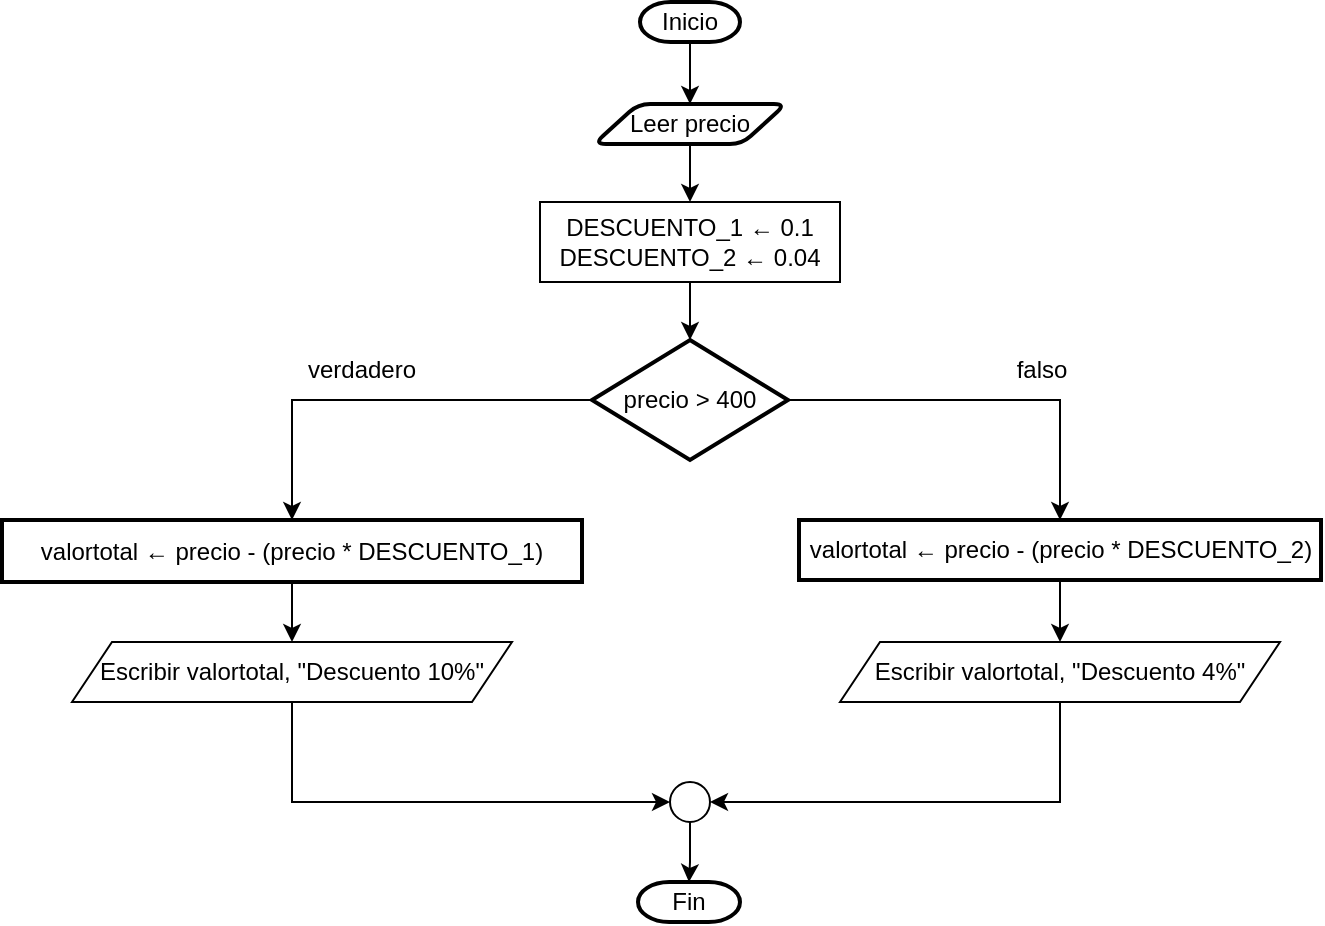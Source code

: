 <mxfile version="15.8.2" type="github" pages="8">
  <diagram id="RfkVHlgcbRhezkkKAwWq" name="Page-1">
    <mxGraphModel dx="820" dy="512" grid="1" gridSize="10" guides="1" tooltips="1" connect="1" arrows="1" fold="1" page="1" pageScale="1" pageWidth="827" pageHeight="1169" math="0" shadow="0">
      <root>
        <mxCell id="0" />
        <mxCell id="1" parent="0" />
        <mxCell id="OfVpENuot3s2NzhBpu0S-3" value="" style="edgeStyle=orthogonalEdgeStyle;rounded=0;orthogonalLoop=1;jettySize=auto;html=1;" parent="1" source="OfVpENuot3s2NzhBpu0S-1" target="OfVpENuot3s2NzhBpu0S-2" edge="1">
          <mxGeometry relative="1" as="geometry" />
        </mxCell>
        <mxCell id="OfVpENuot3s2NzhBpu0S-1" value="Inicio" style="strokeWidth=2;html=1;shape=mxgraph.flowchart.terminator;whiteSpace=wrap;" parent="1" vertex="1">
          <mxGeometry x="389" y="30" width="50" height="20" as="geometry" />
        </mxCell>
        <mxCell id="OfVpENuot3s2NzhBpu0S-9" value="" style="edgeStyle=orthogonalEdgeStyle;rounded=0;orthogonalLoop=1;jettySize=auto;html=1;" parent="1" source="OfVpENuot3s2NzhBpu0S-2" target="OfVpENuot3s2NzhBpu0S-8" edge="1">
          <mxGeometry relative="1" as="geometry" />
        </mxCell>
        <mxCell id="OfVpENuot3s2NzhBpu0S-2" value="Leer precio" style="shape=parallelogram;html=1;strokeWidth=2;perimeter=parallelogramPerimeter;whiteSpace=wrap;rounded=1;arcSize=12;size=0.23;" parent="1" vertex="1">
          <mxGeometry x="366" y="81" width="96" height="20" as="geometry" />
        </mxCell>
        <mxCell id="OfVpENuot3s2NzhBpu0S-14" value="" style="edgeStyle=orthogonalEdgeStyle;rounded=0;orthogonalLoop=1;jettySize=auto;html=1;" parent="1" source="OfVpENuot3s2NzhBpu0S-4" target="OfVpENuot3s2NzhBpu0S-13" edge="1">
          <mxGeometry relative="1" as="geometry" />
        </mxCell>
        <mxCell id="OfVpENuot3s2NzhBpu0S-16" value="" style="edgeStyle=orthogonalEdgeStyle;rounded=0;orthogonalLoop=1;jettySize=auto;html=1;" parent="1" source="OfVpENuot3s2NzhBpu0S-4" target="OfVpENuot3s2NzhBpu0S-15" edge="1">
          <mxGeometry relative="1" as="geometry" />
        </mxCell>
        <mxCell id="OfVpENuot3s2NzhBpu0S-4" value="precio &amp;gt; 400" style="strokeWidth=2;html=1;shape=mxgraph.flowchart.decision;whiteSpace=wrap;" parent="1" vertex="1">
          <mxGeometry x="365" y="199" width="98" height="60" as="geometry" />
        </mxCell>
        <mxCell id="OfVpENuot3s2NzhBpu0S-10" value="" style="edgeStyle=orthogonalEdgeStyle;rounded=0;orthogonalLoop=1;jettySize=auto;html=1;" parent="1" source="OfVpENuot3s2NzhBpu0S-8" target="OfVpENuot3s2NzhBpu0S-4" edge="1">
          <mxGeometry relative="1" as="geometry" />
        </mxCell>
        <mxCell id="OfVpENuot3s2NzhBpu0S-8" value="DESCUENTO_1 ← 0.1&lt;br&gt;DESCUENTO_2 ← 0.04" style="rounded=0;whiteSpace=wrap;html=1;" parent="1" vertex="1">
          <mxGeometry x="339" y="130" width="150" height="40" as="geometry" />
        </mxCell>
        <mxCell id="OfVpENuot3s2NzhBpu0S-23" value="" style="edgeStyle=orthogonalEdgeStyle;rounded=0;orthogonalLoop=1;jettySize=auto;html=1;" parent="1" source="OfVpENuot3s2NzhBpu0S-13" target="OfVpENuot3s2NzhBpu0S-21" edge="1">
          <mxGeometry relative="1" as="geometry" />
        </mxCell>
        <mxCell id="OfVpENuot3s2NzhBpu0S-13" value="&lt;span style=&quot;font-family: &amp;#34;helvetica&amp;#34;&quot;&gt;valortotal ← precio - (precio * DESCUENTO_2)&lt;/span&gt;" style="whiteSpace=wrap;html=1;strokeWidth=2;" parent="1" vertex="1">
          <mxGeometry x="468.5" y="289" width="261" height="30" as="geometry" />
        </mxCell>
        <mxCell id="OfVpENuot3s2NzhBpu0S-20" value="" style="edgeStyle=orthogonalEdgeStyle;rounded=0;orthogonalLoop=1;jettySize=auto;html=1;" parent="1" source="OfVpENuot3s2NzhBpu0S-15" target="OfVpENuot3s2NzhBpu0S-17" edge="1">
          <mxGeometry relative="1" as="geometry" />
        </mxCell>
        <mxCell id="OfVpENuot3s2NzhBpu0S-15" value="&lt;span style=&quot;font-family: &amp;#34;helvetica&amp;#34;&quot;&gt;valortotal ← precio - (precio * DESCUENTO_1)&lt;/span&gt;" style="whiteSpace=wrap;html=1;strokeWidth=2;" parent="1" vertex="1">
          <mxGeometry x="70" y="289" width="290" height="31" as="geometry" />
        </mxCell>
        <mxCell id="OfVpENuot3s2NzhBpu0S-31" value="" style="edgeStyle=orthogonalEdgeStyle;rounded=0;orthogonalLoop=1;jettySize=auto;html=1;exitX=0.5;exitY=1;exitDx=0;exitDy=0;entryX=0;entryY=0.5;entryDx=0;entryDy=0;" parent="1" source="OfVpENuot3s2NzhBpu0S-17" target="OfVpENuot3s2NzhBpu0S-24" edge="1">
          <mxGeometry relative="1" as="geometry">
            <Array as="points">
              <mxPoint x="215" y="430" />
            </Array>
          </mxGeometry>
        </mxCell>
        <mxCell id="OfVpENuot3s2NzhBpu0S-17" value="Escribir valortotal, &quot;Descuento 10%&quot;" style="shape=parallelogram;perimeter=parallelogramPerimeter;whiteSpace=wrap;html=1;fixedSize=1;" parent="1" vertex="1">
          <mxGeometry x="105" y="350" width="220" height="30" as="geometry" />
        </mxCell>
        <mxCell id="OfVpENuot3s2NzhBpu0S-18" value="verdadero" style="text;html=1;strokeColor=none;fillColor=none;align=center;verticalAlign=middle;whiteSpace=wrap;rounded=0;" parent="1" vertex="1">
          <mxGeometry x="220" y="199" width="60" height="30" as="geometry" />
        </mxCell>
        <mxCell id="OfVpENuot3s2NzhBpu0S-19" value="falso" style="text;html=1;strokeColor=none;fillColor=none;align=center;verticalAlign=middle;whiteSpace=wrap;rounded=0;" parent="1" vertex="1">
          <mxGeometry x="560" y="199" width="60" height="30" as="geometry" />
        </mxCell>
        <mxCell id="OfVpENuot3s2NzhBpu0S-32" style="edgeStyle=orthogonalEdgeStyle;rounded=0;orthogonalLoop=1;jettySize=auto;html=1;entryX=1;entryY=0.5;entryDx=0;entryDy=0;exitX=0.5;exitY=1;exitDx=0;exitDy=0;" parent="1" source="OfVpENuot3s2NzhBpu0S-21" target="OfVpENuot3s2NzhBpu0S-24" edge="1">
          <mxGeometry relative="1" as="geometry">
            <mxPoint x="600" y="390" as="sourcePoint" />
            <mxPoint x="500" y="415" as="targetPoint" />
          </mxGeometry>
        </mxCell>
        <mxCell id="OfVpENuot3s2NzhBpu0S-21" value="Escribir valortotal, &quot;Descuento 4%&quot;" style="shape=parallelogram;perimeter=parallelogramPerimeter;whiteSpace=wrap;html=1;fixedSize=1;" parent="1" vertex="1">
          <mxGeometry x="489" y="350" width="220" height="30" as="geometry" />
        </mxCell>
        <mxCell id="OfVpENuot3s2NzhBpu0S-34" value="" style="edgeStyle=orthogonalEdgeStyle;rounded=0;orthogonalLoop=1;jettySize=auto;html=1;" parent="1" source="OfVpENuot3s2NzhBpu0S-24" target="OfVpENuot3s2NzhBpu0S-33" edge="1">
          <mxGeometry relative="1" as="geometry" />
        </mxCell>
        <mxCell id="OfVpENuot3s2NzhBpu0S-24" value="" style="ellipse;whiteSpace=wrap;html=1;aspect=fixed;" parent="1" vertex="1">
          <mxGeometry x="404" y="420" width="20" height="20" as="geometry" />
        </mxCell>
        <mxCell id="OfVpENuot3s2NzhBpu0S-33" value="Fin" style="strokeWidth=2;html=1;shape=mxgraph.flowchart.terminator;whiteSpace=wrap;" parent="1" vertex="1">
          <mxGeometry x="388" y="470" width="51" height="20" as="geometry" />
        </mxCell>
      </root>
    </mxGraphModel>
  </diagram>
  <diagram id="Uh5Uv9tz_IjgXb-oKCH7" name="Page-2">
    <mxGraphModel dx="536" dy="642" grid="1" gridSize="10" guides="1" tooltips="1" connect="1" arrows="1" fold="1" page="1" pageScale="1" pageWidth="827" pageHeight="1169" math="0" shadow="0">
      <root>
        <mxCell id="SMufYBVZCHLQ-_UoV49F-0" />
        <mxCell id="SMufYBVZCHLQ-_UoV49F-1" parent="SMufYBVZCHLQ-_UoV49F-0" />
        <mxCell id="0I-BFtJc8sLrHUNEU4RU-6" value="" style="edgeStyle=orthogonalEdgeStyle;rounded=0;orthogonalLoop=1;jettySize=auto;html=1;" edge="1" parent="SMufYBVZCHLQ-_UoV49F-1" source="SMufYBVZCHLQ-_UoV49F-2" target="0I-BFtJc8sLrHUNEU4RU-2">
          <mxGeometry relative="1" as="geometry" />
        </mxCell>
        <mxCell id="SMufYBVZCHLQ-_UoV49F-2" value="Inicio" style="strokeWidth=2;html=1;shape=mxgraph.flowchart.terminator;whiteSpace=wrap;" vertex="1" parent="SMufYBVZCHLQ-_UoV49F-1">
          <mxGeometry x="380" y="20" width="50" height="30" as="geometry" />
        </mxCell>
        <mxCell id="0I-BFtJc8sLrHUNEU4RU-20" value="" style="edgeStyle=orthogonalEdgeStyle;rounded=0;orthogonalLoop=1;jettySize=auto;html=1;" edge="1" parent="SMufYBVZCHLQ-_UoV49F-1" source="0I-BFtJc8sLrHUNEU4RU-0" target="0I-BFtJc8sLrHUNEU4RU-18">
          <mxGeometry relative="1" as="geometry" />
        </mxCell>
        <mxCell id="0I-BFtJc8sLrHUNEU4RU-0" value="Leer numerodepersonas" style="shape=parallelogram;html=1;strokeWidth=2;perimeter=parallelogramPerimeter;whiteSpace=wrap;rounded=1;arcSize=12;size=0.23;" vertex="1" parent="SMufYBVZCHLQ-_UoV49F-1">
          <mxGeometry x="296.25" y="150" width="217.5" height="30" as="geometry" />
        </mxCell>
        <mxCell id="0I-BFtJc8sLrHUNEU4RU-8" value="" style="edgeStyle=orthogonalEdgeStyle;rounded=0;orthogonalLoop=1;jettySize=auto;html=1;" edge="1" parent="SMufYBVZCHLQ-_UoV49F-1" source="0I-BFtJc8sLrHUNEU4RU-2" target="0I-BFtJc8sLrHUNEU4RU-0">
          <mxGeometry relative="1" as="geometry" />
        </mxCell>
        <mxCell id="0I-BFtJc8sLrHUNEU4RU-2" value="contador ← 1&lt;br&gt;edad total ← 0" style="whiteSpace=wrap;html=1;rounded=1;strokeWidth=2;arcSize=12;" vertex="1" parent="SMufYBVZCHLQ-_UoV49F-1">
          <mxGeometry x="356.25" y="80" width="97.5" height="40" as="geometry" />
        </mxCell>
        <mxCell id="0I-BFtJc8sLrHUNEU4RU-22" value="" style="edgeStyle=orthogonalEdgeStyle;rounded=0;orthogonalLoop=1;jettySize=auto;html=1;" edge="1" parent="SMufYBVZCHLQ-_UoV49F-1" source="0I-BFtJc8sLrHUNEU4RU-4" target="0I-BFtJc8sLrHUNEU4RU-10">
          <mxGeometry relative="1" as="geometry" />
        </mxCell>
        <mxCell id="0I-BFtJc8sLrHUNEU4RU-4" value="edadtotal ← edadtotal + edad&amp;nbsp;" style="whiteSpace=wrap;html=1;rounded=1;strokeWidth=2;arcSize=12;" vertex="1" parent="SMufYBVZCHLQ-_UoV49F-1">
          <mxGeometry x="317.5" y="290" width="175" height="30" as="geometry" />
        </mxCell>
        <mxCell id="0I-BFtJc8sLrHUNEU4RU-23" value="" style="edgeStyle=orthogonalEdgeStyle;rounded=0;orthogonalLoop=1;jettySize=auto;html=1;" edge="1" parent="SMufYBVZCHLQ-_UoV49F-1" source="0I-BFtJc8sLrHUNEU4RU-10" target="0I-BFtJc8sLrHUNEU4RU-12">
          <mxGeometry relative="1" as="geometry" />
        </mxCell>
        <mxCell id="0I-BFtJc8sLrHUNEU4RU-10" value="contador ← contador + 1" style="whiteSpace=wrap;html=1;rounded=1;strokeWidth=2;arcSize=12;" vertex="1" parent="SMufYBVZCHLQ-_UoV49F-1">
          <mxGeometry x="332.5" y="350" width="145" height="25" as="geometry" />
        </mxCell>
        <mxCell id="0I-BFtJc8sLrHUNEU4RU-24" style="edgeStyle=orthogonalEdgeStyle;rounded=0;orthogonalLoop=1;jettySize=auto;html=1;" edge="1" parent="SMufYBVZCHLQ-_UoV49F-1" source="0I-BFtJc8sLrHUNEU4RU-12">
          <mxGeometry relative="1" as="geometry">
            <mxPoint x="240" y="210" as="targetPoint" />
          </mxGeometry>
        </mxCell>
        <mxCell id="0I-BFtJc8sLrHUNEU4RU-31" style="edgeStyle=orthogonalEdgeStyle;rounded=0;orthogonalLoop=1;jettySize=auto;html=1;entryX=0.5;entryY=0;entryDx=0;entryDy=0;" edge="1" parent="SMufYBVZCHLQ-_UoV49F-1" source="0I-BFtJc8sLrHUNEU4RU-12" target="0I-BFtJc8sLrHUNEU4RU-29">
          <mxGeometry relative="1" as="geometry" />
        </mxCell>
        <mxCell id="0I-BFtJc8sLrHUNEU4RU-12" value="contador &amp;lt;= numerodepersonas" style="rhombus;whiteSpace=wrap;html=1;" vertex="1" parent="SMufYBVZCHLQ-_UoV49F-1">
          <mxGeometry x="328.75" y="410" width="201.25" height="110" as="geometry" />
        </mxCell>
        <mxCell id="0I-BFtJc8sLrHUNEU4RU-21" value="" style="edgeStyle=orthogonalEdgeStyle;rounded=0;orthogonalLoop=1;jettySize=auto;html=1;" edge="1" parent="SMufYBVZCHLQ-_UoV49F-1" source="0I-BFtJc8sLrHUNEU4RU-18" target="0I-BFtJc8sLrHUNEU4RU-4">
          <mxGeometry relative="1" as="geometry" />
        </mxCell>
        <mxCell id="0I-BFtJc8sLrHUNEU4RU-18" value="Leer edad" style="shape=parallelogram;html=1;strokeWidth=2;perimeter=parallelogramPerimeter;whiteSpace=wrap;rounded=1;arcSize=12;size=0.23;" vertex="1" parent="SMufYBVZCHLQ-_UoV49F-1">
          <mxGeometry x="350" y="230" width="110" height="30" as="geometry" />
        </mxCell>
        <mxCell id="0I-BFtJc8sLrHUNEU4RU-25" value="" style="endArrow=classic;html=1;rounded=0;" edge="1" parent="SMufYBVZCHLQ-_UoV49F-1">
          <mxGeometry width="50" height="50" relative="1" as="geometry">
            <mxPoint x="240" y="210" as="sourcePoint" />
            <mxPoint x="400" y="210" as="targetPoint" />
          </mxGeometry>
        </mxCell>
        <mxCell id="0I-BFtJc8sLrHUNEU4RU-26" value="Verdadero" style="text;html=1;strokeColor=none;fillColor=none;align=center;verticalAlign=middle;whiteSpace=wrap;rounded=0;" vertex="1" parent="SMufYBVZCHLQ-_UoV49F-1">
          <mxGeometry x="257.5" y="410" width="60" height="30" as="geometry" />
        </mxCell>
        <mxCell id="0I-BFtJc8sLrHUNEU4RU-33" value="" style="edgeStyle=orthogonalEdgeStyle;rounded=0;orthogonalLoop=1;jettySize=auto;html=1;" edge="1" parent="SMufYBVZCHLQ-_UoV49F-1" source="0I-BFtJc8sLrHUNEU4RU-29" target="0I-BFtJc8sLrHUNEU4RU-32">
          <mxGeometry relative="1" as="geometry" />
        </mxCell>
        <mxCell id="0I-BFtJc8sLrHUNEU4RU-29" value="&lt;span style=&quot;color: rgb(0 , 0 , 0) ; font-family: &amp;#34;helvetica&amp;#34; ; font-size: 12px ; font-style: normal ; font-weight: 400 ; letter-spacing: normal ; text-align: center ; text-indent: 0px ; text-transform: none ; word-spacing: 0px ; background-color: rgb(248 , 249 , 250) ; display: inline ; float: none&quot;&gt;promediodeedades ← edadtotal / numerodepersonas&lt;/span&gt;" style="rounded=1;whiteSpace=wrap;html=1;" vertex="1" parent="SMufYBVZCHLQ-_UoV49F-1">
          <mxGeometry x="531" y="540" width="310" height="30" as="geometry" />
        </mxCell>
        <mxCell id="0I-BFtJc8sLrHUNEU4RU-36" value="" style="edgeStyle=orthogonalEdgeStyle;rounded=0;orthogonalLoop=1;jettySize=auto;html=1;" edge="1" parent="SMufYBVZCHLQ-_UoV49F-1" source="0I-BFtJc8sLrHUNEU4RU-32" target="0I-BFtJc8sLrHUNEU4RU-34">
          <mxGeometry relative="1" as="geometry" />
        </mxCell>
        <mxCell id="0I-BFtJc8sLrHUNEU4RU-32" value="Escribir promediodeedades" style="shape=parallelogram;perimeter=parallelogramPerimeter;whiteSpace=wrap;html=1;fixedSize=1;" vertex="1" parent="SMufYBVZCHLQ-_UoV49F-1">
          <mxGeometry x="590" y="600" width="192" height="35" as="geometry" />
        </mxCell>
        <mxCell id="0I-BFtJc8sLrHUNEU4RU-34" value="Fin" style="strokeWidth=2;html=1;shape=mxgraph.flowchart.terminator;whiteSpace=wrap;" vertex="1" parent="SMufYBVZCHLQ-_UoV49F-1">
          <mxGeometry x="664" y="660" width="44" height="20" as="geometry" />
        </mxCell>
        <mxCell id="0I-BFtJc8sLrHUNEU4RU-37" value="Falso" style="text;html=1;strokeColor=none;fillColor=none;align=center;verticalAlign=middle;whiteSpace=wrap;rounded=0;" vertex="1" parent="SMufYBVZCHLQ-_UoV49F-1">
          <mxGeometry x="620" y="430" width="60" height="30" as="geometry" />
        </mxCell>
      </root>
    </mxGraphModel>
  </diagram>
  <diagram id="uGxh5mgydDAH93-SeWeb" name="Page-3">
    <mxGraphModel dx="820" dy="546" grid="1" gridSize="10" guides="1" tooltips="1" connect="1" arrows="1" fold="1" page="1" pageScale="1" pageWidth="827" pageHeight="1169" math="0" shadow="0">
      <root>
        <mxCell id="i9gy0mmZOOaTnpv_LmKx-0" />
        <mxCell id="i9gy0mmZOOaTnpv_LmKx-1" parent="i9gy0mmZOOaTnpv_LmKx-0" />
        <mxCell id="tePg_X7Z6rhuyxtRfd2f-1" value="" style="edgeStyle=orthogonalEdgeStyle;rounded=0;orthogonalLoop=1;jettySize=auto;html=1;" edge="1" parent="i9gy0mmZOOaTnpv_LmKx-1" source="dG19g9ZxsPfLmxewIPxD-0" target="dG19g9ZxsPfLmxewIPxD-5">
          <mxGeometry relative="1" as="geometry" />
        </mxCell>
        <mxCell id="dG19g9ZxsPfLmxewIPxD-0" value="Inicio" style="strokeWidth=2;html=1;shape=mxgraph.flowchart.terminator;whiteSpace=wrap;" vertex="1" parent="i9gy0mmZOOaTnpv_LmKx-1">
          <mxGeometry x="390" y="50" width="60" height="20" as="geometry" />
        </mxCell>
        <mxCell id="BMIWLXZ2TkURyE_BjPvg-2" value="" style="edgeStyle=orthogonalEdgeStyle;rounded=0;orthogonalLoop=1;jettySize=auto;html=1;" edge="1" parent="i9gy0mmZOOaTnpv_LmKx-1" source="dG19g9ZxsPfLmxewIPxD-1" target="dG19g9ZxsPfLmxewIPxD-3">
          <mxGeometry relative="1" as="geometry" />
        </mxCell>
        <mxCell id="dG19g9ZxsPfLmxewIPxD-1" value="Leer numero" style="shape=parallelogram;html=1;strokeWidth=2;perimeter=parallelogramPerimeter;whiteSpace=wrap;rounded=1;arcSize=12;size=0.23;" vertex="1" parent="i9gy0mmZOOaTnpv_LmKx-1">
          <mxGeometry x="365" y="160" width="110" height="30" as="geometry" />
        </mxCell>
        <mxCell id="BMIWLXZ2TkURyE_BjPvg-4" value="" style="edgeStyle=orthogonalEdgeStyle;rounded=0;orthogonalLoop=1;jettySize=auto;html=1;" edge="1" parent="i9gy0mmZOOaTnpv_LmKx-1" source="dG19g9ZxsPfLmxewIPxD-3" target="BMIWLXZ2TkURyE_BjPvg-3">
          <mxGeometry relative="1" as="geometry" />
        </mxCell>
        <mxCell id="BMIWLXZ2TkURyE_BjPvg-14" style="edgeStyle=orthogonalEdgeStyle;rounded=0;orthogonalLoop=1;jettySize=auto;html=1;entryX=0.55;entryY=0.025;entryDx=0;entryDy=0;entryPerimeter=0;" edge="1" parent="i9gy0mmZOOaTnpv_LmKx-1" source="dG19g9ZxsPfLmxewIPxD-3" target="BMIWLXZ2TkURyE_BjPvg-11">
          <mxGeometry relative="1" as="geometry" />
        </mxCell>
        <mxCell id="dG19g9ZxsPfLmxewIPxD-3" value="numero &amp;lt;= 100 &amp;amp;&amp;amp; numero != 0" style="strokeWidth=2;html=1;shape=mxgraph.flowchart.decision;whiteSpace=wrap;" vertex="1" parent="i9gy0mmZOOaTnpv_LmKx-1">
          <mxGeometry x="310" y="235" width="220" height="110" as="geometry" />
        </mxCell>
        <mxCell id="BMIWLXZ2TkURyE_BjPvg-1" value="" style="edgeStyle=orthogonalEdgeStyle;rounded=0;orthogonalLoop=1;jettySize=auto;html=1;" edge="1" parent="i9gy0mmZOOaTnpv_LmKx-1" source="dG19g9ZxsPfLmxewIPxD-5" target="dG19g9ZxsPfLmxewIPxD-1">
          <mxGeometry relative="1" as="geometry" />
        </mxCell>
        <mxCell id="dG19g9ZxsPfLmxewIPxD-5" value="contador ← 0" style="whiteSpace=wrap;html=1;rounded=1;strokeWidth=2;arcSize=12;" vertex="1" parent="i9gy0mmZOOaTnpv_LmKx-1">
          <mxGeometry x="360" y="100" width="120" height="30" as="geometry" />
        </mxCell>
        <mxCell id="BMIWLXZ2TkURyE_BjPvg-6" value="" style="edgeStyle=orthogonalEdgeStyle;rounded=0;orthogonalLoop=1;jettySize=auto;html=1;" edge="1" parent="i9gy0mmZOOaTnpv_LmKx-1" source="BMIWLXZ2TkURyE_BjPvg-3" target="BMIWLXZ2TkURyE_BjPvg-5">
          <mxGeometry relative="1" as="geometry" />
        </mxCell>
        <mxCell id="BMIWLXZ2TkURyE_BjPvg-3" value="contador ← contador + 1&amp;nbsp;" style="whiteSpace=wrap;html=1;strokeWidth=2;" vertex="1" parent="i9gy0mmZOOaTnpv_LmKx-1">
          <mxGeometry x="345" y="380" width="150" height="25" as="geometry" />
        </mxCell>
        <mxCell id="BMIWLXZ2TkURyE_BjPvg-7" style="edgeStyle=orthogonalEdgeStyle;rounded=0;orthogonalLoop=1;jettySize=auto;html=1;exitX=0;exitY=0.25;exitDx=0;exitDy=0;" edge="1" parent="i9gy0mmZOOaTnpv_LmKx-1" source="BMIWLXZ2TkURyE_BjPvg-5">
          <mxGeometry relative="1" as="geometry">
            <mxPoint x="240" y="210" as="targetPoint" />
            <mxPoint x="377.65" y="431" as="sourcePoint" />
          </mxGeometry>
        </mxCell>
        <mxCell id="BMIWLXZ2TkURyE_BjPvg-5" value="Leer numero" style="shape=parallelogram;html=1;strokeWidth=2;perimeter=parallelogramPerimeter;whiteSpace=wrap;rounded=1;arcSize=12;size=0.23;" vertex="1" parent="i9gy0mmZOOaTnpv_LmKx-1">
          <mxGeometry x="365" y="440" width="110" height="30" as="geometry" />
        </mxCell>
        <mxCell id="BMIWLXZ2TkURyE_BjPvg-8" value="" style="endArrow=classic;html=1;rounded=0;" edge="1" parent="i9gy0mmZOOaTnpv_LmKx-1">
          <mxGeometry width="50" height="50" relative="1" as="geometry">
            <mxPoint x="240" y="210" as="sourcePoint" />
            <mxPoint x="420" y="210" as="targetPoint" />
          </mxGeometry>
        </mxCell>
        <mxCell id="BMIWLXZ2TkURyE_BjPvg-16" value="" style="edgeStyle=orthogonalEdgeStyle;rounded=0;orthogonalLoop=1;jettySize=auto;html=1;" edge="1" parent="i9gy0mmZOOaTnpv_LmKx-1" source="BMIWLXZ2TkURyE_BjPvg-11" target="BMIWLXZ2TkURyE_BjPvg-13">
          <mxGeometry relative="1" as="geometry" />
        </mxCell>
        <mxCell id="BMIWLXZ2TkURyE_BjPvg-11" value="Escribir contador" style="shape=parallelogram;html=1;strokeWidth=2;perimeter=parallelogramPerimeter;whiteSpace=wrap;rounded=1;arcSize=12;size=0.23;" vertex="1" parent="i9gy0mmZOOaTnpv_LmKx-1">
          <mxGeometry x="580" y="372.5" width="140" height="40" as="geometry" />
        </mxCell>
        <mxCell id="BMIWLXZ2TkURyE_BjPvg-13" value="Fin" style="strokeWidth=2;html=1;shape=mxgraph.flowchart.terminator;whiteSpace=wrap;" vertex="1" parent="i9gy0mmZOOaTnpv_LmKx-1">
          <mxGeometry x="625" y="450" width="50" height="20" as="geometry" />
        </mxCell>
        <mxCell id="BMIWLXZ2TkURyE_BjPvg-17" value="Verdadero" style="text;html=1;strokeColor=none;fillColor=none;align=center;verticalAlign=middle;whiteSpace=wrap;rounded=0;" vertex="1" parent="i9gy0mmZOOaTnpv_LmKx-1">
          <mxGeometry x="360" y="340" width="60" height="30" as="geometry" />
        </mxCell>
        <mxCell id="BMIWLXZ2TkURyE_BjPvg-18" value="Falso" style="text;html=1;strokeColor=none;fillColor=none;align=center;verticalAlign=middle;whiteSpace=wrap;rounded=0;" vertex="1" parent="i9gy0mmZOOaTnpv_LmKx-1">
          <mxGeometry x="590" y="260" width="60" height="30" as="geometry" />
        </mxCell>
      </root>
    </mxGraphModel>
  </diagram>
  <diagram id="7uAUVbZuHzg1fRqe3doA" name="Page-5">
    <mxGraphModel dx="820" dy="546" grid="1" gridSize="10" guides="1" tooltips="1" connect="1" arrows="1" fold="1" page="1" pageScale="1" pageWidth="827" pageHeight="1169" math="0" shadow="0">
      <root>
        <mxCell id="lzCLO-jy8y_Y9Cpj8QEi-0" />
        <mxCell id="lzCLO-jy8y_Y9Cpj8QEi-1" parent="lzCLO-jy8y_Y9Cpj8QEi-0" />
        <mxCell id="lzCLO-jy8y_Y9Cpj8QEi-2" value="" style="edgeStyle=orthogonalEdgeStyle;rounded=0;orthogonalLoop=1;jettySize=auto;html=1;" edge="1" parent="lzCLO-jy8y_Y9Cpj8QEi-1" source="lzCLO-jy8y_Y9Cpj8QEi-3" target="lzCLO-jy8y_Y9Cpj8QEi-10">
          <mxGeometry relative="1" as="geometry" />
        </mxCell>
        <mxCell id="lzCLO-jy8y_Y9Cpj8QEi-3" value="Inicio" style="strokeWidth=2;html=1;shape=mxgraph.flowchart.terminator;whiteSpace=wrap;" vertex="1" parent="lzCLO-jy8y_Y9Cpj8QEi-1">
          <mxGeometry x="390" y="50" width="60" height="20" as="geometry" />
        </mxCell>
        <mxCell id="lzCLO-jy8y_Y9Cpj8QEi-4" value="" style="edgeStyle=orthogonalEdgeStyle;rounded=0;orthogonalLoop=1;jettySize=auto;html=1;" edge="1" parent="lzCLO-jy8y_Y9Cpj8QEi-1" source="lzCLO-jy8y_Y9Cpj8QEi-5" target="lzCLO-jy8y_Y9Cpj8QEi-8">
          <mxGeometry relative="1" as="geometry" />
        </mxCell>
        <mxCell id="lzCLO-jy8y_Y9Cpj8QEi-5" value="Leer numero" style="shape=parallelogram;html=1;strokeWidth=2;perimeter=parallelogramPerimeter;whiteSpace=wrap;rounded=1;arcSize=12;size=0.23;" vertex="1" parent="lzCLO-jy8y_Y9Cpj8QEi-1">
          <mxGeometry x="365" y="160" width="110" height="30" as="geometry" />
        </mxCell>
        <mxCell id="lzCLO-jy8y_Y9Cpj8QEi-7" style="edgeStyle=orthogonalEdgeStyle;rounded=0;orthogonalLoop=1;jettySize=auto;html=1;entryX=0.55;entryY=0.025;entryDx=0;entryDy=0;entryPerimeter=0;" edge="1" parent="lzCLO-jy8y_Y9Cpj8QEi-1" source="lzCLO-jy8y_Y9Cpj8QEi-8" target="lzCLO-jy8y_Y9Cpj8QEi-17">
          <mxGeometry relative="1" as="geometry" />
        </mxCell>
        <mxCell id="lzCLO-jy8y_Y9Cpj8QEi-22" value="" style="edgeStyle=orthogonalEdgeStyle;rounded=0;orthogonalLoop=1;jettySize=auto;html=1;" edge="1" parent="lzCLO-jy8y_Y9Cpj8QEi-1" source="lzCLO-jy8y_Y9Cpj8QEi-8" target="lzCLO-jy8y_Y9Cpj8QEi-21">
          <mxGeometry relative="1" as="geometry" />
        </mxCell>
        <mxCell id="lzCLO-jy8y_Y9Cpj8QEi-8" value="numero != 0" style="strokeWidth=2;html=1;shape=mxgraph.flowchart.decision;whiteSpace=wrap;" vertex="1" parent="lzCLO-jy8y_Y9Cpj8QEi-1">
          <mxGeometry x="335" y="235" width="170" height="75" as="geometry" />
        </mxCell>
        <mxCell id="lzCLO-jy8y_Y9Cpj8QEi-9" value="" style="edgeStyle=orthogonalEdgeStyle;rounded=0;orthogonalLoop=1;jettySize=auto;html=1;" edge="1" parent="lzCLO-jy8y_Y9Cpj8QEi-1" source="lzCLO-jy8y_Y9Cpj8QEi-10" target="lzCLO-jy8y_Y9Cpj8QEi-5">
          <mxGeometry relative="1" as="geometry" />
        </mxCell>
        <mxCell id="lzCLO-jy8y_Y9Cpj8QEi-10" value="contador ← 0" style="whiteSpace=wrap;html=1;rounded=1;strokeWidth=2;arcSize=12;" vertex="1" parent="lzCLO-jy8y_Y9Cpj8QEi-1">
          <mxGeometry x="360" y="100" width="120" height="30" as="geometry" />
        </mxCell>
        <mxCell id="lzCLO-jy8y_Y9Cpj8QEi-26" value="" style="edgeStyle=orthogonalEdgeStyle;rounded=0;orthogonalLoop=1;jettySize=auto;html=1;" edge="1" parent="lzCLO-jy8y_Y9Cpj8QEi-1" source="lzCLO-jy8y_Y9Cpj8QEi-12" target="lzCLO-jy8y_Y9Cpj8QEi-14">
          <mxGeometry relative="1" as="geometry" />
        </mxCell>
        <mxCell id="lzCLO-jy8y_Y9Cpj8QEi-12" value="contador ← contador + 1&amp;nbsp;" style="whiteSpace=wrap;html=1;strokeWidth=2;" vertex="1" parent="lzCLO-jy8y_Y9Cpj8QEi-1">
          <mxGeometry x="345" y="470" width="150" height="25" as="geometry" />
        </mxCell>
        <mxCell id="lzCLO-jy8y_Y9Cpj8QEi-27" style="edgeStyle=orthogonalEdgeStyle;rounded=0;orthogonalLoop=1;jettySize=auto;html=1;exitX=0;exitY=0.5;exitDx=0;exitDy=0;" edge="1" parent="lzCLO-jy8y_Y9Cpj8QEi-1" source="lzCLO-jy8y_Y9Cpj8QEi-14">
          <mxGeometry relative="1" as="geometry">
            <mxPoint x="250" y="211" as="targetPoint" />
            <mxPoint x="377.65" y="536" as="sourcePoint" />
          </mxGeometry>
        </mxCell>
        <mxCell id="lzCLO-jy8y_Y9Cpj8QEi-14" value="Leer numero" style="shape=parallelogram;html=1;strokeWidth=2;perimeter=parallelogramPerimeter;whiteSpace=wrap;rounded=1;arcSize=12;size=0.23;" vertex="1" parent="lzCLO-jy8y_Y9Cpj8QEi-1">
          <mxGeometry x="365" y="530" width="110" height="30" as="geometry" />
        </mxCell>
        <mxCell id="lzCLO-jy8y_Y9Cpj8QEi-16" value="" style="edgeStyle=orthogonalEdgeStyle;rounded=0;orthogonalLoop=1;jettySize=auto;html=1;" edge="1" parent="lzCLO-jy8y_Y9Cpj8QEi-1" source="lzCLO-jy8y_Y9Cpj8QEi-17" target="lzCLO-jy8y_Y9Cpj8QEi-18">
          <mxGeometry relative="1" as="geometry" />
        </mxCell>
        <mxCell id="lzCLO-jy8y_Y9Cpj8QEi-17" value="Escribir contador" style="shape=parallelogram;html=1;strokeWidth=2;perimeter=parallelogramPerimeter;whiteSpace=wrap;rounded=1;arcSize=12;size=0.23;" vertex="1" parent="lzCLO-jy8y_Y9Cpj8QEi-1">
          <mxGeometry x="580" y="372.5" width="140" height="40" as="geometry" />
        </mxCell>
        <mxCell id="lzCLO-jy8y_Y9Cpj8QEi-18" value="Fin" style="strokeWidth=2;html=1;shape=mxgraph.flowchart.terminator;whiteSpace=wrap;" vertex="1" parent="lzCLO-jy8y_Y9Cpj8QEi-1">
          <mxGeometry x="625" y="450" width="50" height="20" as="geometry" />
        </mxCell>
        <mxCell id="lzCLO-jy8y_Y9Cpj8QEi-24" value="" style="edgeStyle=orthogonalEdgeStyle;rounded=0;orthogonalLoop=1;jettySize=auto;html=1;" edge="1" parent="lzCLO-jy8y_Y9Cpj8QEi-1" source="lzCLO-jy8y_Y9Cpj8QEi-21" target="lzCLO-jy8y_Y9Cpj8QEi-12">
          <mxGeometry relative="1" as="geometry" />
        </mxCell>
        <mxCell id="lzCLO-jy8y_Y9Cpj8QEi-29" style="edgeStyle=orthogonalEdgeStyle;rounded=0;orthogonalLoop=1;jettySize=auto;html=1;exitX=1;exitY=0.5;exitDx=0;exitDy=0;entryX=0.524;entryY=1;entryDx=0;entryDy=0;entryPerimeter=0;" edge="1" parent="lzCLO-jy8y_Y9Cpj8QEi-1" source="lzCLO-jy8y_Y9Cpj8QEi-21" target="Y-mLwwEN4wcvn1QTkvjt-0">
          <mxGeometry relative="1" as="geometry">
            <mxPoint x="560" y="240" as="targetPoint" />
            <mxPoint x="505" y="383.5" as="sourcePoint" />
          </mxGeometry>
        </mxCell>
        <mxCell id="lzCLO-jy8y_Y9Cpj8QEi-21" value="numero &amp;lt;= 100" style="rhombus;whiteSpace=wrap;html=1;" vertex="1" parent="lzCLO-jy8y_Y9Cpj8QEi-1">
          <mxGeometry x="335" y="347.5" width="170" height="90" as="geometry" />
        </mxCell>
        <mxCell id="lzCLO-jy8y_Y9Cpj8QEi-28" value="" style="endArrow=classic;html=1;rounded=0;" edge="1" parent="lzCLO-jy8y_Y9Cpj8QEi-1">
          <mxGeometry width="50" height="50" relative="1" as="geometry">
            <mxPoint x="250" y="210" as="sourcePoint" />
            <mxPoint x="420" y="210" as="targetPoint" />
          </mxGeometry>
        </mxCell>
        <mxCell id="lzCLO-jy8y_Y9Cpj8QEi-30" value="" style="endArrow=classic;html=1;rounded=0;" edge="1" parent="lzCLO-jy8y_Y9Cpj8QEi-1">
          <mxGeometry width="50" height="50" relative="1" as="geometry">
            <mxPoint x="560" y="140" as="sourcePoint" />
            <mxPoint x="420" y="140" as="targetPoint" />
          </mxGeometry>
        </mxCell>
        <mxCell id="Fr9UhuEZxsYuv0uuQZq8-0" value="verdadero" style="text;html=1;strokeColor=none;fillColor=none;align=center;verticalAlign=middle;whiteSpace=wrap;rounded=0;" vertex="1" parent="lzCLO-jy8y_Y9Cpj8QEi-1">
          <mxGeometry x="354" y="310" width="60" height="30" as="geometry" />
        </mxCell>
        <mxCell id="Fr9UhuEZxsYuv0uuQZq8-1" value="verdadero" style="text;html=1;strokeColor=none;fillColor=none;align=center;verticalAlign=middle;whiteSpace=wrap;rounded=0;" vertex="1" parent="lzCLO-jy8y_Y9Cpj8QEi-1">
          <mxGeometry x="360" y="430" width="60" height="30" as="geometry" />
        </mxCell>
        <mxCell id="Fr9UhuEZxsYuv0uuQZq8-2" value="falso" style="text;html=1;strokeColor=none;fillColor=none;align=center;verticalAlign=middle;whiteSpace=wrap;rounded=0;" vertex="1" parent="lzCLO-jy8y_Y9Cpj8QEi-1">
          <mxGeometry x="505" y="360" width="60" height="30" as="geometry" />
        </mxCell>
        <mxCell id="Fr9UhuEZxsYuv0uuQZq8-3" value="falso" style="text;html=1;strokeColor=none;fillColor=none;align=center;verticalAlign=middle;whiteSpace=wrap;rounded=0;" vertex="1" parent="lzCLO-jy8y_Y9Cpj8QEi-1">
          <mxGeometry x="600" y="240" width="60" height="30" as="geometry" />
        </mxCell>
        <mxCell id="Y-mLwwEN4wcvn1QTkvjt-0" value="Leer numero" style="shape=parallelogram;perimeter=parallelogramPerimeter;whiteSpace=wrap;html=1;fixedSize=1;" vertex="1" parent="lzCLO-jy8y_Y9Cpj8QEi-1">
          <mxGeometry x="505" y="200" width="105" height="30" as="geometry" />
        </mxCell>
        <mxCell id="Y-mLwwEN4wcvn1QTkvjt-1" value="" style="endArrow=classic;html=1;rounded=0;" edge="1" parent="lzCLO-jy8y_Y9Cpj8QEi-1">
          <mxGeometry width="50" height="50" relative="1" as="geometry">
            <mxPoint x="520" y="210" as="sourcePoint" />
            <mxPoint x="420" y="210" as="targetPoint" />
          </mxGeometry>
        </mxCell>
      </root>
    </mxGraphModel>
  </diagram>
  <diagram id="G-qGMqTI8LKHOsKrFL6Y" name="Page-6">
    <mxGraphModel dx="1171" dy="780" grid="1" gridSize="10" guides="1" tooltips="1" connect="1" arrows="1" fold="1" page="1" pageScale="1" pageWidth="827" pageHeight="1169" math="0" shadow="0">
      <root>
        <mxCell id="lcAOLfdxaIWnbEs1JgI1-0" />
        <mxCell id="lcAOLfdxaIWnbEs1JgI1-1" parent="lcAOLfdxaIWnbEs1JgI1-0" />
        <mxCell id="U9WpAIstm1HVsJkJ_Y17-9" value="" style="edgeStyle=orthogonalEdgeStyle;rounded=0;orthogonalLoop=1;jettySize=auto;html=1;" edge="1" parent="lcAOLfdxaIWnbEs1JgI1-1" source="lcAOLfdxaIWnbEs1JgI1-2" target="U9WpAIstm1HVsJkJ_Y17-8">
          <mxGeometry relative="1" as="geometry" />
        </mxCell>
        <mxCell id="lcAOLfdxaIWnbEs1JgI1-2" value="Inicio" style="strokeWidth=2;html=1;shape=mxgraph.flowchart.terminator;whiteSpace=wrap;" vertex="1" parent="lcAOLfdxaIWnbEs1JgI1-1">
          <mxGeometry x="379.99" y="70" width="50" height="30" as="geometry" />
        </mxCell>
        <mxCell id="U9WpAIstm1HVsJkJ_Y17-11" value="" style="edgeStyle=orthogonalEdgeStyle;rounded=0;orthogonalLoop=1;jettySize=auto;html=1;" edge="1" parent="lcAOLfdxaIWnbEs1JgI1-1" source="lcAOLfdxaIWnbEs1JgI1-3" target="lcAOLfdxaIWnbEs1JgI1-5">
          <mxGeometry relative="1" as="geometry" />
        </mxCell>
        <mxCell id="lcAOLfdxaIWnbEs1JgI1-3" value="Leer grupodenumeros" style="shape=parallelogram;perimeter=parallelogramPerimeter;whiteSpace=wrap;html=1;fixedSize=1;" vertex="1" parent="lcAOLfdxaIWnbEs1JgI1-1">
          <mxGeometry x="295.61" y="200" width="220" height="30" as="geometry" />
        </mxCell>
        <mxCell id="U9WpAIstm1HVsJkJ_Y17-12" value="" style="edgeStyle=orthogonalEdgeStyle;rounded=0;orthogonalLoop=1;jettySize=auto;html=1;" edge="1" parent="lcAOLfdxaIWnbEs1JgI1-1" source="lcAOLfdxaIWnbEs1JgI1-5" target="U9WpAIstm1HVsJkJ_Y17-5">
          <mxGeometry relative="1" as="geometry" />
        </mxCell>
        <mxCell id="U9WpAIstm1HVsJkJ_Y17-35" style="edgeStyle=orthogonalEdgeStyle;rounded=0;orthogonalLoop=1;jettySize=auto;html=1;entryX=0.5;entryY=0;entryDx=0;entryDy=0;" edge="1" parent="lcAOLfdxaIWnbEs1JgI1-1" source="lcAOLfdxaIWnbEs1JgI1-5" target="U9WpAIstm1HVsJkJ_Y17-34">
          <mxGeometry relative="1" as="geometry" />
        </mxCell>
        <mxCell id="lcAOLfdxaIWnbEs1JgI1-5" value="Desde i = 0&lt;br&gt;Hasta i &amp;lt;= grupodenumeros&lt;br&gt;Incremento 1" style="shape=hexagon;perimeter=hexagonPerimeter2;whiteSpace=wrap;html=1;fixedSize=1;" vertex="1" parent="lcAOLfdxaIWnbEs1JgI1-1">
          <mxGeometry x="309.74" y="280" width="190.5" height="60" as="geometry" />
        </mxCell>
        <mxCell id="U9WpAIstm1HVsJkJ_Y17-18" value="" style="edgeStyle=orthogonalEdgeStyle;rounded=0;orthogonalLoop=1;jettySize=auto;html=1;" edge="1" parent="lcAOLfdxaIWnbEs1JgI1-1" source="U9WpAIstm1HVsJkJ_Y17-5" target="U9WpAIstm1HVsJkJ_Y17-16">
          <mxGeometry relative="1" as="geometry" />
        </mxCell>
        <mxCell id="U9WpAIstm1HVsJkJ_Y17-5" value="Leer numero" style="shape=parallelogram;perimeter=parallelogramPerimeter;whiteSpace=wrap;html=1;fixedSize=1;" vertex="1" parent="lcAOLfdxaIWnbEs1JgI1-1">
          <mxGeometry x="332.49" y="370" width="145" height="20" as="geometry" />
        </mxCell>
        <mxCell id="U9WpAIstm1HVsJkJ_Y17-39" value="" style="edgeStyle=orthogonalEdgeStyle;rounded=0;orthogonalLoop=1;jettySize=auto;html=1;" edge="1" parent="lcAOLfdxaIWnbEs1JgI1-1" source="U9WpAIstm1HVsJkJ_Y17-8" target="lcAOLfdxaIWnbEs1JgI1-3">
          <mxGeometry relative="1" as="geometry" />
        </mxCell>
        <mxCell id="U9WpAIstm1HVsJkJ_Y17-8" value="contadorpar ← 0&lt;br&gt;contadorimpar ← 0" style="whiteSpace=wrap;html=1;strokeWidth=2;" vertex="1" parent="lcAOLfdxaIWnbEs1JgI1-1">
          <mxGeometry x="341.49" y="130" width="127.51" height="40" as="geometry" />
        </mxCell>
        <mxCell id="U9WpAIstm1HVsJkJ_Y17-20" value="" style="edgeStyle=orthogonalEdgeStyle;rounded=0;orthogonalLoop=1;jettySize=auto;html=1;" edge="1" parent="lcAOLfdxaIWnbEs1JgI1-1" source="U9WpAIstm1HVsJkJ_Y17-16" target="U9WpAIstm1HVsJkJ_Y17-19">
          <mxGeometry relative="1" as="geometry" />
        </mxCell>
        <mxCell id="U9WpAIstm1HVsJkJ_Y17-16" value="valorresidual ← numero % 2" style="whiteSpace=wrap;html=1;" vertex="1" parent="lcAOLfdxaIWnbEs1JgI1-1">
          <mxGeometry x="324.99" y="420" width="160" height="30" as="geometry" />
        </mxCell>
        <mxCell id="U9WpAIstm1HVsJkJ_Y17-22" value="" style="edgeStyle=orthogonalEdgeStyle;rounded=0;orthogonalLoop=1;jettySize=auto;html=1;" edge="1" parent="lcAOLfdxaIWnbEs1JgI1-1" source="U9WpAIstm1HVsJkJ_Y17-19" target="U9WpAIstm1HVsJkJ_Y17-21">
          <mxGeometry relative="1" as="geometry" />
        </mxCell>
        <mxCell id="U9WpAIstm1HVsJkJ_Y17-24" style="edgeStyle=orthogonalEdgeStyle;rounded=0;orthogonalLoop=1;jettySize=auto;html=1;entryX=0.5;entryY=0;entryDx=0;entryDy=0;" edge="1" parent="lcAOLfdxaIWnbEs1JgI1-1" source="U9WpAIstm1HVsJkJ_Y17-19" target="U9WpAIstm1HVsJkJ_Y17-23">
          <mxGeometry relative="1" as="geometry" />
        </mxCell>
        <mxCell id="U9WpAIstm1HVsJkJ_Y17-19" value="valorresidual == 0" style="rhombus;whiteSpace=wrap;html=1;" vertex="1" parent="lcAOLfdxaIWnbEs1JgI1-1">
          <mxGeometry x="297.61" y="480" width="214.75" height="80" as="geometry" />
        </mxCell>
        <mxCell id="U9WpAIstm1HVsJkJ_Y17-26" style="edgeStyle=orthogonalEdgeStyle;rounded=0;orthogonalLoop=1;jettySize=auto;html=1;entryX=0;entryY=0.5;entryDx=0;entryDy=0;" edge="1" parent="lcAOLfdxaIWnbEs1JgI1-1" source="U9WpAIstm1HVsJkJ_Y17-21" target="U9WpAIstm1HVsJkJ_Y17-25">
          <mxGeometry relative="1" as="geometry" />
        </mxCell>
        <mxCell id="U9WpAIstm1HVsJkJ_Y17-21" value="contadorpar ← contadorpar +1" style="whiteSpace=wrap;html=1;" vertex="1" parent="lcAOLfdxaIWnbEs1JgI1-1">
          <mxGeometry x="80" y="585" width="180" height="25" as="geometry" />
        </mxCell>
        <mxCell id="U9WpAIstm1HVsJkJ_Y17-28" style="edgeStyle=orthogonalEdgeStyle;rounded=0;orthogonalLoop=1;jettySize=auto;html=1;entryX=1;entryY=0.5;entryDx=0;entryDy=0;" edge="1" parent="lcAOLfdxaIWnbEs1JgI1-1" source="U9WpAIstm1HVsJkJ_Y17-23" target="U9WpAIstm1HVsJkJ_Y17-25">
          <mxGeometry relative="1" as="geometry">
            <mxPoint x="449.99" y="610" as="targetPoint" />
            <Array as="points">
              <mxPoint x="499.99" y="598" />
              <mxPoint x="499.99" y="670" />
            </Array>
          </mxGeometry>
        </mxCell>
        <mxCell id="U9WpAIstm1HVsJkJ_Y17-23" value="contadorimpar ← contadorimpar +1" style="whiteSpace=wrap;html=1;" vertex="1" parent="lcAOLfdxaIWnbEs1JgI1-1">
          <mxGeometry x="512.36" y="585" width="200.01" height="25" as="geometry" />
        </mxCell>
        <mxCell id="U9WpAIstm1HVsJkJ_Y17-29" style="edgeStyle=orthogonalEdgeStyle;rounded=0;orthogonalLoop=1;jettySize=auto;html=1;" edge="1" parent="lcAOLfdxaIWnbEs1JgI1-1" source="U9WpAIstm1HVsJkJ_Y17-25">
          <mxGeometry relative="1" as="geometry">
            <mxPoint x="405" y="710" as="targetPoint" />
          </mxGeometry>
        </mxCell>
        <mxCell id="U9WpAIstm1HVsJkJ_Y17-25" value="" style="ellipse;whiteSpace=wrap;html=1;aspect=fixed;" vertex="1" parent="lcAOLfdxaIWnbEs1JgI1-1">
          <mxGeometry x="394.98" y="660" width="20" height="20" as="geometry" />
        </mxCell>
        <mxCell id="U9WpAIstm1HVsJkJ_Y17-30" value="" style="endArrow=classic;html=1;rounded=0;" edge="1" parent="lcAOLfdxaIWnbEs1JgI1-1">
          <mxGeometry width="50" height="50" relative="1" as="geometry">
            <mxPoint x="400" y="710" as="sourcePoint" />
            <mxPoint x="70" y="710" as="targetPoint" />
          </mxGeometry>
        </mxCell>
        <mxCell id="U9WpAIstm1HVsJkJ_Y17-31" value="" style="endArrow=classic;html=1;rounded=0;" edge="1" parent="lcAOLfdxaIWnbEs1JgI1-1">
          <mxGeometry width="50" height="50" relative="1" as="geometry">
            <mxPoint x="70" y="710" as="sourcePoint" />
            <mxPoint x="70" y="310" as="targetPoint" />
          </mxGeometry>
        </mxCell>
        <mxCell id="U9WpAIstm1HVsJkJ_Y17-32" value="" style="endArrow=classic;html=1;rounded=0;" edge="1" parent="lcAOLfdxaIWnbEs1JgI1-1">
          <mxGeometry width="50" height="50" relative="1" as="geometry">
            <mxPoint x="70" y="310" as="sourcePoint" />
            <mxPoint x="309.74" y="309.5" as="targetPoint" />
          </mxGeometry>
        </mxCell>
        <mxCell id="U9WpAIstm1HVsJkJ_Y17-44" value="" style="edgeStyle=orthogonalEdgeStyle;rounded=0;orthogonalLoop=1;jettySize=auto;html=1;" edge="1" parent="lcAOLfdxaIWnbEs1JgI1-1" source="U9WpAIstm1HVsJkJ_Y17-34" target="U9WpAIstm1HVsJkJ_Y17-43">
          <mxGeometry relative="1" as="geometry" />
        </mxCell>
        <mxCell id="U9WpAIstm1HVsJkJ_Y17-34" value="Escribir contadorpar, contadorimpar" style="shape=parallelogram;perimeter=parallelogramPerimeter;whiteSpace=wrap;html=1;fixedSize=1;" vertex="1" parent="lcAOLfdxaIWnbEs1JgI1-1">
          <mxGeometry x="649.99" y="480" width="230.01" height="30" as="geometry" />
        </mxCell>
        <mxCell id="U9WpAIstm1HVsJkJ_Y17-41" value="falso" style="text;html=1;strokeColor=none;fillColor=none;align=center;verticalAlign=middle;whiteSpace=wrap;rounded=0;" vertex="1" parent="lcAOLfdxaIWnbEs1JgI1-1">
          <mxGeometry x="560" y="490" width="60" height="30" as="geometry" />
        </mxCell>
        <mxCell id="U9WpAIstm1HVsJkJ_Y17-42" value="verdadero" style="text;html=1;strokeColor=none;fillColor=none;align=center;verticalAlign=middle;whiteSpace=wrap;rounded=0;" vertex="1" parent="lcAOLfdxaIWnbEs1JgI1-1">
          <mxGeometry x="190" y="490" width="60" height="30" as="geometry" />
        </mxCell>
        <mxCell id="U9WpAIstm1HVsJkJ_Y17-43" value="Fin" style="strokeWidth=2;html=1;shape=mxgraph.flowchart.terminator;whiteSpace=wrap;" vertex="1" parent="lcAOLfdxaIWnbEs1JgI1-1">
          <mxGeometry x="740" y="650" width="50" height="30" as="geometry" />
        </mxCell>
      </root>
    </mxGraphModel>
  </diagram>
  <diagram id="sL26FIzM40CffePXYBlC" name="Page-7">
    <mxGraphModel dx="820" dy="512" grid="1" gridSize="10" guides="1" tooltips="1" connect="1" arrows="1" fold="1" page="1" pageScale="1" pageWidth="827" pageHeight="1169" math="0" shadow="0">
      <root>
        <mxCell id="B_3UvLKG7yjZHkKS_Ujg-0" />
        <mxCell id="B_3UvLKG7yjZHkKS_Ujg-1" parent="B_3UvLKG7yjZHkKS_Ujg-0" />
        <mxCell id="B_3UvLKG7yjZHkKS_Ujg-4" value="" style="edgeStyle=orthogonalEdgeStyle;rounded=0;orthogonalLoop=1;jettySize=auto;html=1;" edge="1" parent="B_3UvLKG7yjZHkKS_Ujg-1" source="B_3UvLKG7yjZHkKS_Ujg-2" target="B_3UvLKG7yjZHkKS_Ujg-3">
          <mxGeometry relative="1" as="geometry" />
        </mxCell>
        <mxCell id="B_3UvLKG7yjZHkKS_Ujg-2" value="Inicio" style="strokeWidth=2;html=1;shape=mxgraph.flowchart.terminator;whiteSpace=wrap;" vertex="1" parent="B_3UvLKG7yjZHkKS_Ujg-1">
          <mxGeometry x="360" y="30" width="60" height="30" as="geometry" />
        </mxCell>
        <mxCell id="B_3UvLKG7yjZHkKS_Ujg-6" value="" style="edgeStyle=orthogonalEdgeStyle;rounded=0;orthogonalLoop=1;jettySize=auto;html=1;" edge="1" parent="B_3UvLKG7yjZHkKS_Ujg-1" source="B_3UvLKG7yjZHkKS_Ujg-3" target="B_3UvLKG7yjZHkKS_Ujg-5">
          <mxGeometry relative="1" as="geometry" />
        </mxCell>
        <mxCell id="B_3UvLKG7yjZHkKS_Ujg-3" value="Leer kilometrosRecorridos, costoporkilometro" style="shape=parallelogram;html=1;strokeWidth=2;perimeter=parallelogramPerimeter;whiteSpace=wrap;rounded=1;arcSize=12;size=0.23;" vertex="1" parent="B_3UvLKG7yjZHkKS_Ujg-1">
          <mxGeometry x="277.5" y="90" width="225" height="60" as="geometry" />
        </mxCell>
        <mxCell id="B_3UvLKG7yjZHkKS_Ujg-8" value="" style="edgeStyle=orthogonalEdgeStyle;rounded=0;orthogonalLoop=1;jettySize=auto;html=1;" edge="1" parent="B_3UvLKG7yjZHkKS_Ujg-1" source="B_3UvLKG7yjZHkKS_Ujg-5" target="B_3UvLKG7yjZHkKS_Ujg-7">
          <mxGeometry relative="1" as="geometry" />
        </mxCell>
        <mxCell id="B_3UvLKG7yjZHkKS_Ujg-5" value="costodelboleto ← kilometrosReccorridos * costoporkilometro" style="whiteSpace=wrap;html=1;rounded=1;strokeWidth=2;arcSize=12;" vertex="1" parent="B_3UvLKG7yjZHkKS_Ujg-1">
          <mxGeometry x="205" y="190" width="370" height="30" as="geometry" />
        </mxCell>
        <mxCell id="B_3UvLKG7yjZHkKS_Ujg-10" value="" style="edgeStyle=orthogonalEdgeStyle;rounded=0;orthogonalLoop=1;jettySize=auto;html=1;" edge="1" parent="B_3UvLKG7yjZHkKS_Ujg-1" source="B_3UvLKG7yjZHkKS_Ujg-7" target="B_3UvLKG7yjZHkKS_Ujg-9">
          <mxGeometry relative="1" as="geometry" />
        </mxCell>
        <mxCell id="B_3UvLKG7yjZHkKS_Ujg-7" value="Escribir costodelboleto" style="shape=parallelogram;perimeter=parallelogramPerimeter;whiteSpace=wrap;html=1;fixedSize=1;" vertex="1" parent="B_3UvLKG7yjZHkKS_Ujg-1">
          <mxGeometry x="300" y="250" width="180" height="30" as="geometry" />
        </mxCell>
        <mxCell id="B_3UvLKG7yjZHkKS_Ujg-9" value="Fin" style="strokeWidth=2;html=1;shape=mxgraph.flowchart.terminator;whiteSpace=wrap;" vertex="1" parent="B_3UvLKG7yjZHkKS_Ujg-1">
          <mxGeometry x="360" y="310" width="60" height="30" as="geometry" />
        </mxCell>
      </root>
    </mxGraphModel>
  </diagram>
  <diagram id="6qnPobsztz_JiIM1p_rv" name="Page-8">
    <mxGraphModel dx="1792" dy="602" grid="1" gridSize="10" guides="1" tooltips="1" connect="1" arrows="1" fold="1" page="1" pageScale="1" pageWidth="827" pageHeight="1169" math="0" shadow="0">
      <root>
        <mxCell id="JqGY2Lu-YzfI3FLhKwrr-0" />
        <mxCell id="JqGY2Lu-YzfI3FLhKwrr-1" parent="JqGY2Lu-YzfI3FLhKwrr-0" />
        <mxCell id="JqGY2Lu-YzfI3FLhKwrr-38" value="" style="edgeStyle=orthogonalEdgeStyle;rounded=0;orthogonalLoop=1;jettySize=auto;html=1;" edge="1" parent="JqGY2Lu-YzfI3FLhKwrr-1" source="JqGY2Lu-YzfI3FLhKwrr-2" target="JqGY2Lu-YzfI3FLhKwrr-4">
          <mxGeometry relative="1" as="geometry" />
        </mxCell>
        <mxCell id="JqGY2Lu-YzfI3FLhKwrr-2" value="Inicio" style="strokeWidth=2;html=1;shape=mxgraph.flowchart.terminator;whiteSpace=wrap;" vertex="1" parent="JqGY2Lu-YzfI3FLhKwrr-1">
          <mxGeometry x="341.25" y="50" width="70" height="30" as="geometry" />
        </mxCell>
        <mxCell id="JqGY2Lu-YzfI3FLhKwrr-3" value="Leer numerodepersonas, temporada" style="shape=parallelogram;html=1;strokeWidth=2;perimeter=parallelogramPerimeter;whiteSpace=wrap;rounded=1;arcSize=12;size=0.23;" vertex="1" parent="JqGY2Lu-YzfI3FLhKwrr-1">
          <mxGeometry x="217.5" y="100" width="317.5" height="40" as="geometry" />
        </mxCell>
        <mxCell id="JqGY2Lu-YzfI3FLhKwrr-39" value="" style="edgeStyle=orthogonalEdgeStyle;rounded=0;orthogonalLoop=1;jettySize=auto;html=1;" edge="1" parent="JqGY2Lu-YzfI3FLhKwrr-1" source="JqGY2Lu-YzfI3FLhKwrr-4" target="JqGY2Lu-YzfI3FLhKwrr-5">
          <mxGeometry relative="1" as="geometry" />
        </mxCell>
        <mxCell id="JqGY2Lu-YzfI3FLhKwrr-4" value="TARIFA_BASE ← 100" style="rounded=1;whiteSpace=wrap;html=1;" vertex="1" parent="JqGY2Lu-YzfI3FLhKwrr-1">
          <mxGeometry x="300" y="170" width="150" height="30" as="geometry" />
        </mxCell>
        <mxCell id="JqGY2Lu-YzfI3FLhKwrr-7" value="" style="edgeStyle=orthogonalEdgeStyle;rounded=0;orthogonalLoop=1;jettySize=auto;html=1;" edge="1" parent="JqGY2Lu-YzfI3FLhKwrr-1" source="JqGY2Lu-YzfI3FLhKwrr-5" target="JqGY2Lu-YzfI3FLhKwrr-6">
          <mxGeometry relative="1" as="geometry" />
        </mxCell>
        <mxCell id="JqGY2Lu-YzfI3FLhKwrr-10" value="" style="edgeStyle=orthogonalEdgeStyle;rounded=0;orthogonalLoop=1;jettySize=auto;html=1;" edge="1" parent="JqGY2Lu-YzfI3FLhKwrr-1" source="JqGY2Lu-YzfI3FLhKwrr-5" target="JqGY2Lu-YzfI3FLhKwrr-9">
          <mxGeometry relative="1" as="geometry" />
        </mxCell>
        <mxCell id="JqGY2Lu-YzfI3FLhKwrr-5" value="numerodepersonas &amp;gt;= 10" style="rhombus;whiteSpace=wrap;html=1;" vertex="1" parent="JqGY2Lu-YzfI3FLhKwrr-1">
          <mxGeometry x="262.5" y="230" width="227.5" height="100" as="geometry" />
        </mxCell>
        <mxCell id="JqGY2Lu-YzfI3FLhKwrr-31" style="edgeStyle=orthogonalEdgeStyle;rounded=0;orthogonalLoop=1;jettySize=auto;html=1;" edge="1" parent="JqGY2Lu-YzfI3FLhKwrr-1" source="JqGY2Lu-YzfI3FLhKwrr-6">
          <mxGeometry relative="1" as="geometry">
            <mxPoint x="120" y="570" as="targetPoint" />
          </mxGeometry>
        </mxCell>
        <mxCell id="JqGY2Lu-YzfI3FLhKwrr-6" value="costohospedaje ← numero de personas * 7.50" style="whiteSpace=wrap;html=1;" vertex="1" parent="JqGY2Lu-YzfI3FLhKwrr-1">
          <mxGeometry x="-10" y="370" width="260" height="30" as="geometry" />
        </mxCell>
        <mxCell id="JqGY2Lu-YzfI3FLhKwrr-12" style="edgeStyle=orthogonalEdgeStyle;rounded=0;orthogonalLoop=1;jettySize=auto;html=1;entryX=0.5;entryY=0;entryDx=0;entryDy=0;" edge="1" parent="JqGY2Lu-YzfI3FLhKwrr-1" source="JqGY2Lu-YzfI3FLhKwrr-9" target="JqGY2Lu-YzfI3FLhKwrr-11">
          <mxGeometry relative="1" as="geometry" />
        </mxCell>
        <mxCell id="JqGY2Lu-YzfI3FLhKwrr-14" style="edgeStyle=orthogonalEdgeStyle;rounded=0;orthogonalLoop=1;jettySize=auto;html=1;entryX=0.5;entryY=0;entryDx=0;entryDy=0;" edge="1" parent="JqGY2Lu-YzfI3FLhKwrr-1" source="JqGY2Lu-YzfI3FLhKwrr-9" target="JqGY2Lu-YzfI3FLhKwrr-13">
          <mxGeometry relative="1" as="geometry" />
        </mxCell>
        <mxCell id="JqGY2Lu-YzfI3FLhKwrr-30" style="edgeStyle=orthogonalEdgeStyle;rounded=0;orthogonalLoop=1;jettySize=auto;html=1;" edge="1" parent="JqGY2Lu-YzfI3FLhKwrr-1" source="JqGY2Lu-YzfI3FLhKwrr-9">
          <mxGeometry relative="1" as="geometry">
            <mxPoint x="660" y="570.0" as="targetPoint" />
          </mxGeometry>
        </mxCell>
        <mxCell id="JqGY2Lu-YzfI3FLhKwrr-9" value="numerodepersonas &amp;lt; 10 &amp;amp;&amp;amp; numerodepersonas &amp;gt; 3" style="rhombus;whiteSpace=wrap;html=1;" vertex="1" parent="JqGY2Lu-YzfI3FLhKwrr-1">
          <mxGeometry x="540" y="340" width="240" height="90" as="geometry" />
        </mxCell>
        <mxCell id="JqGY2Lu-YzfI3FLhKwrr-23" value="" style="edgeStyle=orthogonalEdgeStyle;rounded=0;orthogonalLoop=1;jettySize=auto;html=1;" edge="1" parent="JqGY2Lu-YzfI3FLhKwrr-1" source="JqGY2Lu-YzfI3FLhKwrr-11" target="JqGY2Lu-YzfI3FLhKwrr-22">
          <mxGeometry relative="1" as="geometry" />
        </mxCell>
        <mxCell id="JqGY2Lu-YzfI3FLhKwrr-11" value="costohospedaje ← numerodepersonas * 11" style="rounded=1;whiteSpace=wrap;html=1;" vertex="1" parent="JqGY2Lu-YzfI3FLhKwrr-1">
          <mxGeometry x="360" y="460" width="150" height="40" as="geometry" />
        </mxCell>
        <mxCell id="JqGY2Lu-YzfI3FLhKwrr-13" value="&lt;span&gt;costohospedaje ← numerodepersonas * 13.50&lt;/span&gt;" style="rounded=1;whiteSpace=wrap;html=1;" vertex="1" parent="JqGY2Lu-YzfI3FLhKwrr-1">
          <mxGeometry x="790" y="452.5" width="160" height="55" as="geometry" />
        </mxCell>
        <mxCell id="JqGY2Lu-YzfI3FLhKwrr-15" value="verdadero" style="text;html=1;strokeColor=none;fillColor=none;align=center;verticalAlign=middle;whiteSpace=wrap;rounded=0;" vertex="1" parent="JqGY2Lu-YzfI3FLhKwrr-1">
          <mxGeometry x="120" y="250" width="60" height="30" as="geometry" />
        </mxCell>
        <mxCell id="JqGY2Lu-YzfI3FLhKwrr-16" value="verdadero" style="text;html=1;strokeColor=none;fillColor=none;align=center;verticalAlign=middle;whiteSpace=wrap;rounded=0;" vertex="1" parent="JqGY2Lu-YzfI3FLhKwrr-1">
          <mxGeometry x="430" y="350" width="60" height="30" as="geometry" />
        </mxCell>
        <mxCell id="JqGY2Lu-YzfI3FLhKwrr-17" value="falso" style="text;html=1;strokeColor=none;fillColor=none;align=center;verticalAlign=middle;whiteSpace=wrap;rounded=0;" vertex="1" parent="JqGY2Lu-YzfI3FLhKwrr-1">
          <mxGeometry x="590" y="250" width="60" height="30" as="geometry" />
        </mxCell>
        <mxCell id="JqGY2Lu-YzfI3FLhKwrr-18" value="falso" style="text;html=1;strokeColor=none;fillColor=none;align=center;verticalAlign=middle;whiteSpace=wrap;rounded=0;" vertex="1" parent="JqGY2Lu-YzfI3FLhKwrr-1">
          <mxGeometry x="810" y="360" width="60" height="30" as="geometry" />
        </mxCell>
        <mxCell id="JqGY2Lu-YzfI3FLhKwrr-26" value="" style="edgeStyle=orthogonalEdgeStyle;rounded=0;orthogonalLoop=1;jettySize=auto;html=1;" edge="1" parent="JqGY2Lu-YzfI3FLhKwrr-1" source="JqGY2Lu-YzfI3FLhKwrr-21" target="JqGY2Lu-YzfI3FLhKwrr-25">
          <mxGeometry relative="1" as="geometry" />
        </mxCell>
        <mxCell id="JqGY2Lu-YzfI3FLhKwrr-29" value="" style="edgeStyle=orthogonalEdgeStyle;rounded=0;orthogonalLoop=1;jettySize=auto;html=1;" edge="1" parent="JqGY2Lu-YzfI3FLhKwrr-1" source="JqGY2Lu-YzfI3FLhKwrr-21" target="JqGY2Lu-YzfI3FLhKwrr-28">
          <mxGeometry relative="1" as="geometry" />
        </mxCell>
        <mxCell id="JqGY2Lu-YzfI3FLhKwrr-21" value="temporada == &quot;alta&quot;" style="rhombus;whiteSpace=wrap;html=1;" vertex="1" parent="JqGY2Lu-YzfI3FLhKwrr-1">
          <mxGeometry x="330" y="610" width="210" height="90" as="geometry" />
        </mxCell>
        <mxCell id="JqGY2Lu-YzfI3FLhKwrr-34" style="edgeStyle=orthogonalEdgeStyle;rounded=0;orthogonalLoop=1;jettySize=auto;html=1;entryX=0.5;entryY=0;entryDx=0;entryDy=0;" edge="1" parent="JqGY2Lu-YzfI3FLhKwrr-1" source="JqGY2Lu-YzfI3FLhKwrr-22" target="JqGY2Lu-YzfI3FLhKwrr-21">
          <mxGeometry relative="1" as="geometry" />
        </mxCell>
        <mxCell id="JqGY2Lu-YzfI3FLhKwrr-22" value="" style="ellipse;whiteSpace=wrap;html=1;aspect=fixed;" vertex="1" parent="JqGY2Lu-YzfI3FLhKwrr-1">
          <mxGeometry x="420" y="560" width="30" height="30" as="geometry" />
        </mxCell>
        <mxCell id="JqGY2Lu-YzfI3FLhKwrr-37" style="edgeStyle=orthogonalEdgeStyle;rounded=0;orthogonalLoop=1;jettySize=auto;html=1;entryX=0;entryY=0.5;entryDx=0;entryDy=0;" edge="1" parent="JqGY2Lu-YzfI3FLhKwrr-1" source="JqGY2Lu-YzfI3FLhKwrr-25" target="JqGY2Lu-YzfI3FLhKwrr-35">
          <mxGeometry relative="1" as="geometry" />
        </mxCell>
        <mxCell id="JqGY2Lu-YzfI3FLhKwrr-25" value="temporada ← 150" style="whiteSpace=wrap;html=1;" vertex="1" parent="JqGY2Lu-YzfI3FLhKwrr-1">
          <mxGeometry x="190" y="710" width="120" height="60" as="geometry" />
        </mxCell>
        <mxCell id="JqGY2Lu-YzfI3FLhKwrr-36" style="edgeStyle=orthogonalEdgeStyle;rounded=0;orthogonalLoop=1;jettySize=auto;html=1;entryX=1.005;entryY=0.643;entryDx=0;entryDy=0;entryPerimeter=0;" edge="1" parent="JqGY2Lu-YzfI3FLhKwrr-1" source="JqGY2Lu-YzfI3FLhKwrr-28" target="JqGY2Lu-YzfI3FLhKwrr-35">
          <mxGeometry relative="1" as="geometry" />
        </mxCell>
        <mxCell id="JqGY2Lu-YzfI3FLhKwrr-28" value="temporada ← 65" style="whiteSpace=wrap;html=1;" vertex="1" parent="JqGY2Lu-YzfI3FLhKwrr-1">
          <mxGeometry x="550" y="710" width="120" height="60" as="geometry" />
        </mxCell>
        <mxCell id="JqGY2Lu-YzfI3FLhKwrr-32" value="" style="endArrow=classic;html=1;rounded=0;entryX=0;entryY=0.5;entryDx=0;entryDy=0;" edge="1" parent="JqGY2Lu-YzfI3FLhKwrr-1" target="JqGY2Lu-YzfI3FLhKwrr-22">
          <mxGeometry width="50" height="50" relative="1" as="geometry">
            <mxPoint x="120" y="575" as="sourcePoint" />
            <mxPoint x="200" y="550" as="targetPoint" />
          </mxGeometry>
        </mxCell>
        <mxCell id="JqGY2Lu-YzfI3FLhKwrr-33" value="" style="endArrow=classic;html=1;rounded=0;entryX=1;entryY=0.5;entryDx=0;entryDy=0;" edge="1" parent="JqGY2Lu-YzfI3FLhKwrr-1" target="JqGY2Lu-YzfI3FLhKwrr-22">
          <mxGeometry width="50" height="50" relative="1" as="geometry">
            <mxPoint x="660" y="575" as="sourcePoint" />
            <mxPoint x="430" y="585.0" as="targetPoint" />
          </mxGeometry>
        </mxCell>
        <mxCell id="JqGY2Lu-YzfI3FLhKwrr-43" value="" style="edgeStyle=orthogonalEdgeStyle;rounded=0;orthogonalLoop=1;jettySize=auto;html=1;" edge="1" parent="JqGY2Lu-YzfI3FLhKwrr-1" source="JqGY2Lu-YzfI3FLhKwrr-35" target="JqGY2Lu-YzfI3FLhKwrr-42">
          <mxGeometry relative="1" as="geometry" />
        </mxCell>
        <mxCell id="JqGY2Lu-YzfI3FLhKwrr-35" value="costoplan ← TARIFA_BASE + costohospedaje + temporada" style="rounded=1;whiteSpace=wrap;html=1;" vertex="1" parent="JqGY2Lu-YzfI3FLhKwrr-1">
          <mxGeometry x="350" y="830" width="160" height="50" as="geometry" />
        </mxCell>
        <mxCell id="JqGY2Lu-YzfI3FLhKwrr-40" value="Fin" style="strokeWidth=2;html=1;shape=mxgraph.flowchart.terminator;whiteSpace=wrap;" vertex="1" parent="JqGY2Lu-YzfI3FLhKwrr-1">
          <mxGeometry x="395" y="970" width="70" height="30" as="geometry" />
        </mxCell>
        <mxCell id="JqGY2Lu-YzfI3FLhKwrr-44" value="" style="edgeStyle=orthogonalEdgeStyle;rounded=0;orthogonalLoop=1;jettySize=auto;html=1;" edge="1" parent="JqGY2Lu-YzfI3FLhKwrr-1" source="JqGY2Lu-YzfI3FLhKwrr-42" target="JqGY2Lu-YzfI3FLhKwrr-40">
          <mxGeometry relative="1" as="geometry" />
        </mxCell>
        <mxCell id="JqGY2Lu-YzfI3FLhKwrr-42" value="Escribir costoplan" style="shape=parallelogram;perimeter=parallelogramPerimeter;whiteSpace=wrap;html=1;fixedSize=1;" vertex="1" parent="JqGY2Lu-YzfI3FLhKwrr-1">
          <mxGeometry x="360" y="910" width="140" height="40" as="geometry" />
        </mxCell>
      </root>
    </mxGraphModel>
  </diagram>
  <diagram id="qbvLw2f1Sv_ukAgJdGSX" name="Page-9">
    <mxGraphModel dx="820" dy="512" grid="1" gridSize="10" guides="1" tooltips="1" connect="1" arrows="1" fold="1" page="1" pageScale="1" pageWidth="827" pageHeight="1169" math="0" shadow="0">
      <root>
        <mxCell id="BUdfIXWcj0IFl2iuApcc-0" />
        <mxCell id="BUdfIXWcj0IFl2iuApcc-1" parent="BUdfIXWcj0IFl2iuApcc-0" />
      </root>
    </mxGraphModel>
  </diagram>
</mxfile>
